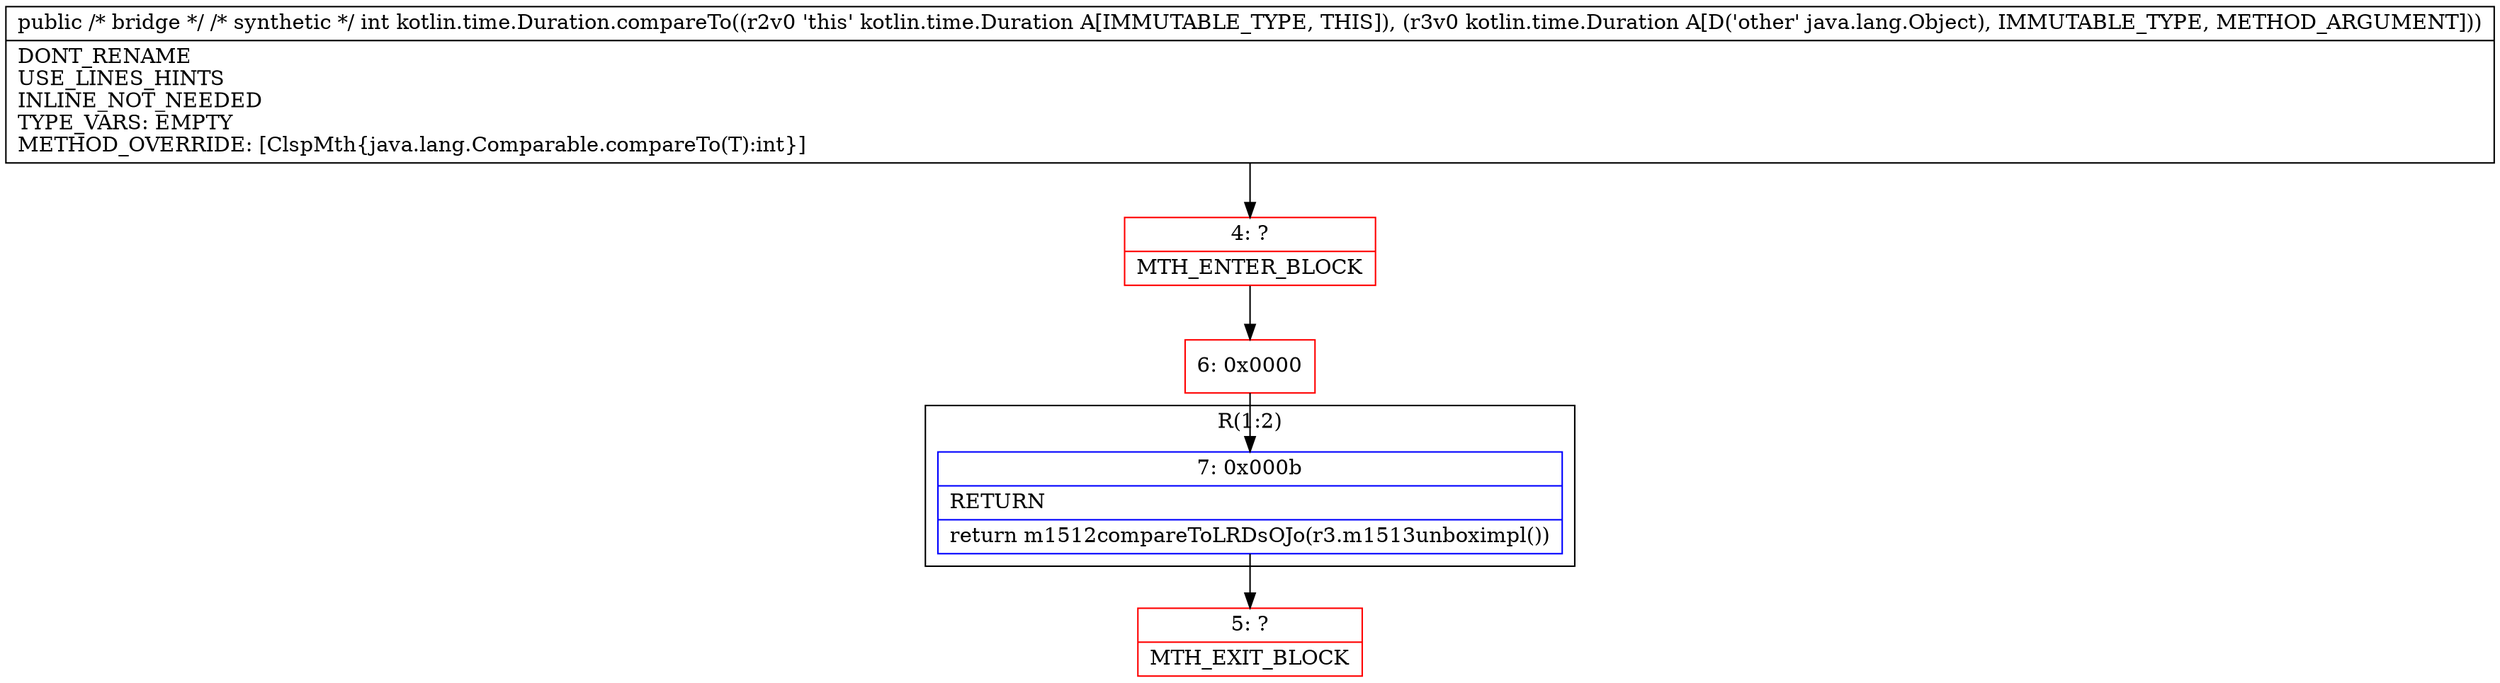 digraph "CFG forkotlin.time.Duration.compareTo(Ljava\/lang\/Object;)I" {
subgraph cluster_Region_1690839081 {
label = "R(1:2)";
node [shape=record,color=blue];
Node_7 [shape=record,label="{7\:\ 0x000b|RETURN\l|return m1512compareToLRDsOJo(r3.m1513unboximpl())\l}"];
}
Node_4 [shape=record,color=red,label="{4\:\ ?|MTH_ENTER_BLOCK\l}"];
Node_6 [shape=record,color=red,label="{6\:\ 0x0000}"];
Node_5 [shape=record,color=red,label="{5\:\ ?|MTH_EXIT_BLOCK\l}"];
MethodNode[shape=record,label="{public \/* bridge *\/ \/* synthetic *\/ int kotlin.time.Duration.compareTo((r2v0 'this' kotlin.time.Duration A[IMMUTABLE_TYPE, THIS]), (r3v0 kotlin.time.Duration A[D('other' java.lang.Object), IMMUTABLE_TYPE, METHOD_ARGUMENT]))  | DONT_RENAME\lUSE_LINES_HINTS\lINLINE_NOT_NEEDED\lTYPE_VARS: EMPTY\lMETHOD_OVERRIDE: [ClspMth\{java.lang.Comparable.compareTo(T):int\}]\l}"];
MethodNode -> Node_4;Node_7 -> Node_5;
Node_4 -> Node_6;
Node_6 -> Node_7;
}

